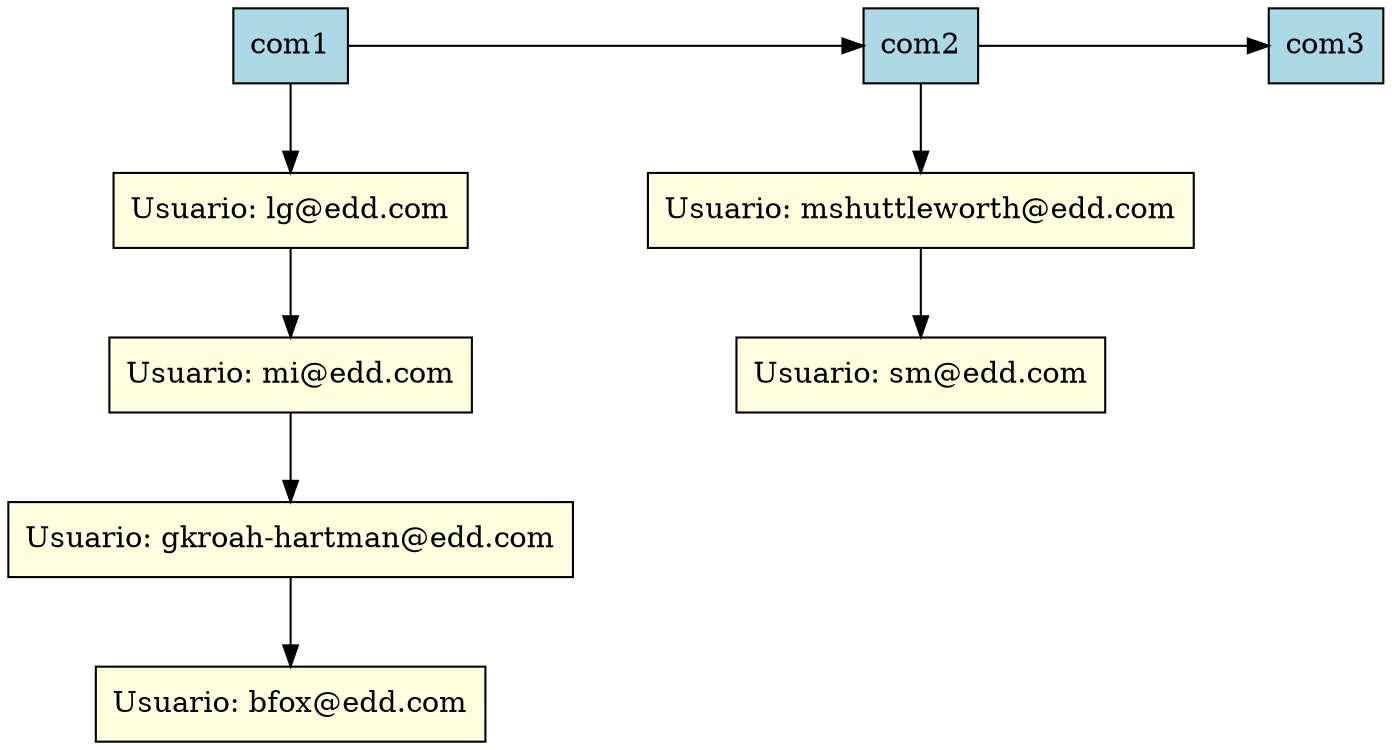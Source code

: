 digraph ListaDeListas {
  rankdir=LR;
  nodesep=0.6;
  edge [arrowhead=normal];
  node [shape=box, style=filled, fillcolor=lightyellow];

  header0 [label="com1", fillcolor=lightblue];
  header0 -> header1;
  header0 -> cell0_0;
  cell0_0 [label="Usuario: lg@edd.com"];
  cell0_0 -> cell0_1;
  cell0_1 [label="Usuario: mi@edd.com"];
  cell0_1 -> cell0_2;
  cell0_2 [label="Usuario: gkroah-hartman@edd.com"];
  cell0_2 -> cell0_3;
  cell0_3 [label="Usuario: bfox@edd.com"];
{ rank=same; header0 cell0_0 cell0_1 cell0_2 cell0_3 }
  header1 [label="com2", fillcolor=lightblue];
  header1 -> header2;
  header1 -> cell1_0;
  cell1_0 [label="Usuario: mshuttleworth@edd.com"];
  cell1_0 -> cell1_1;
  cell1_1 [label="Usuario: sm@edd.com"];
{ rank=same; header1 cell1_0 cell1_1 }
  header2 [label="com3", fillcolor=lightblue];
}
